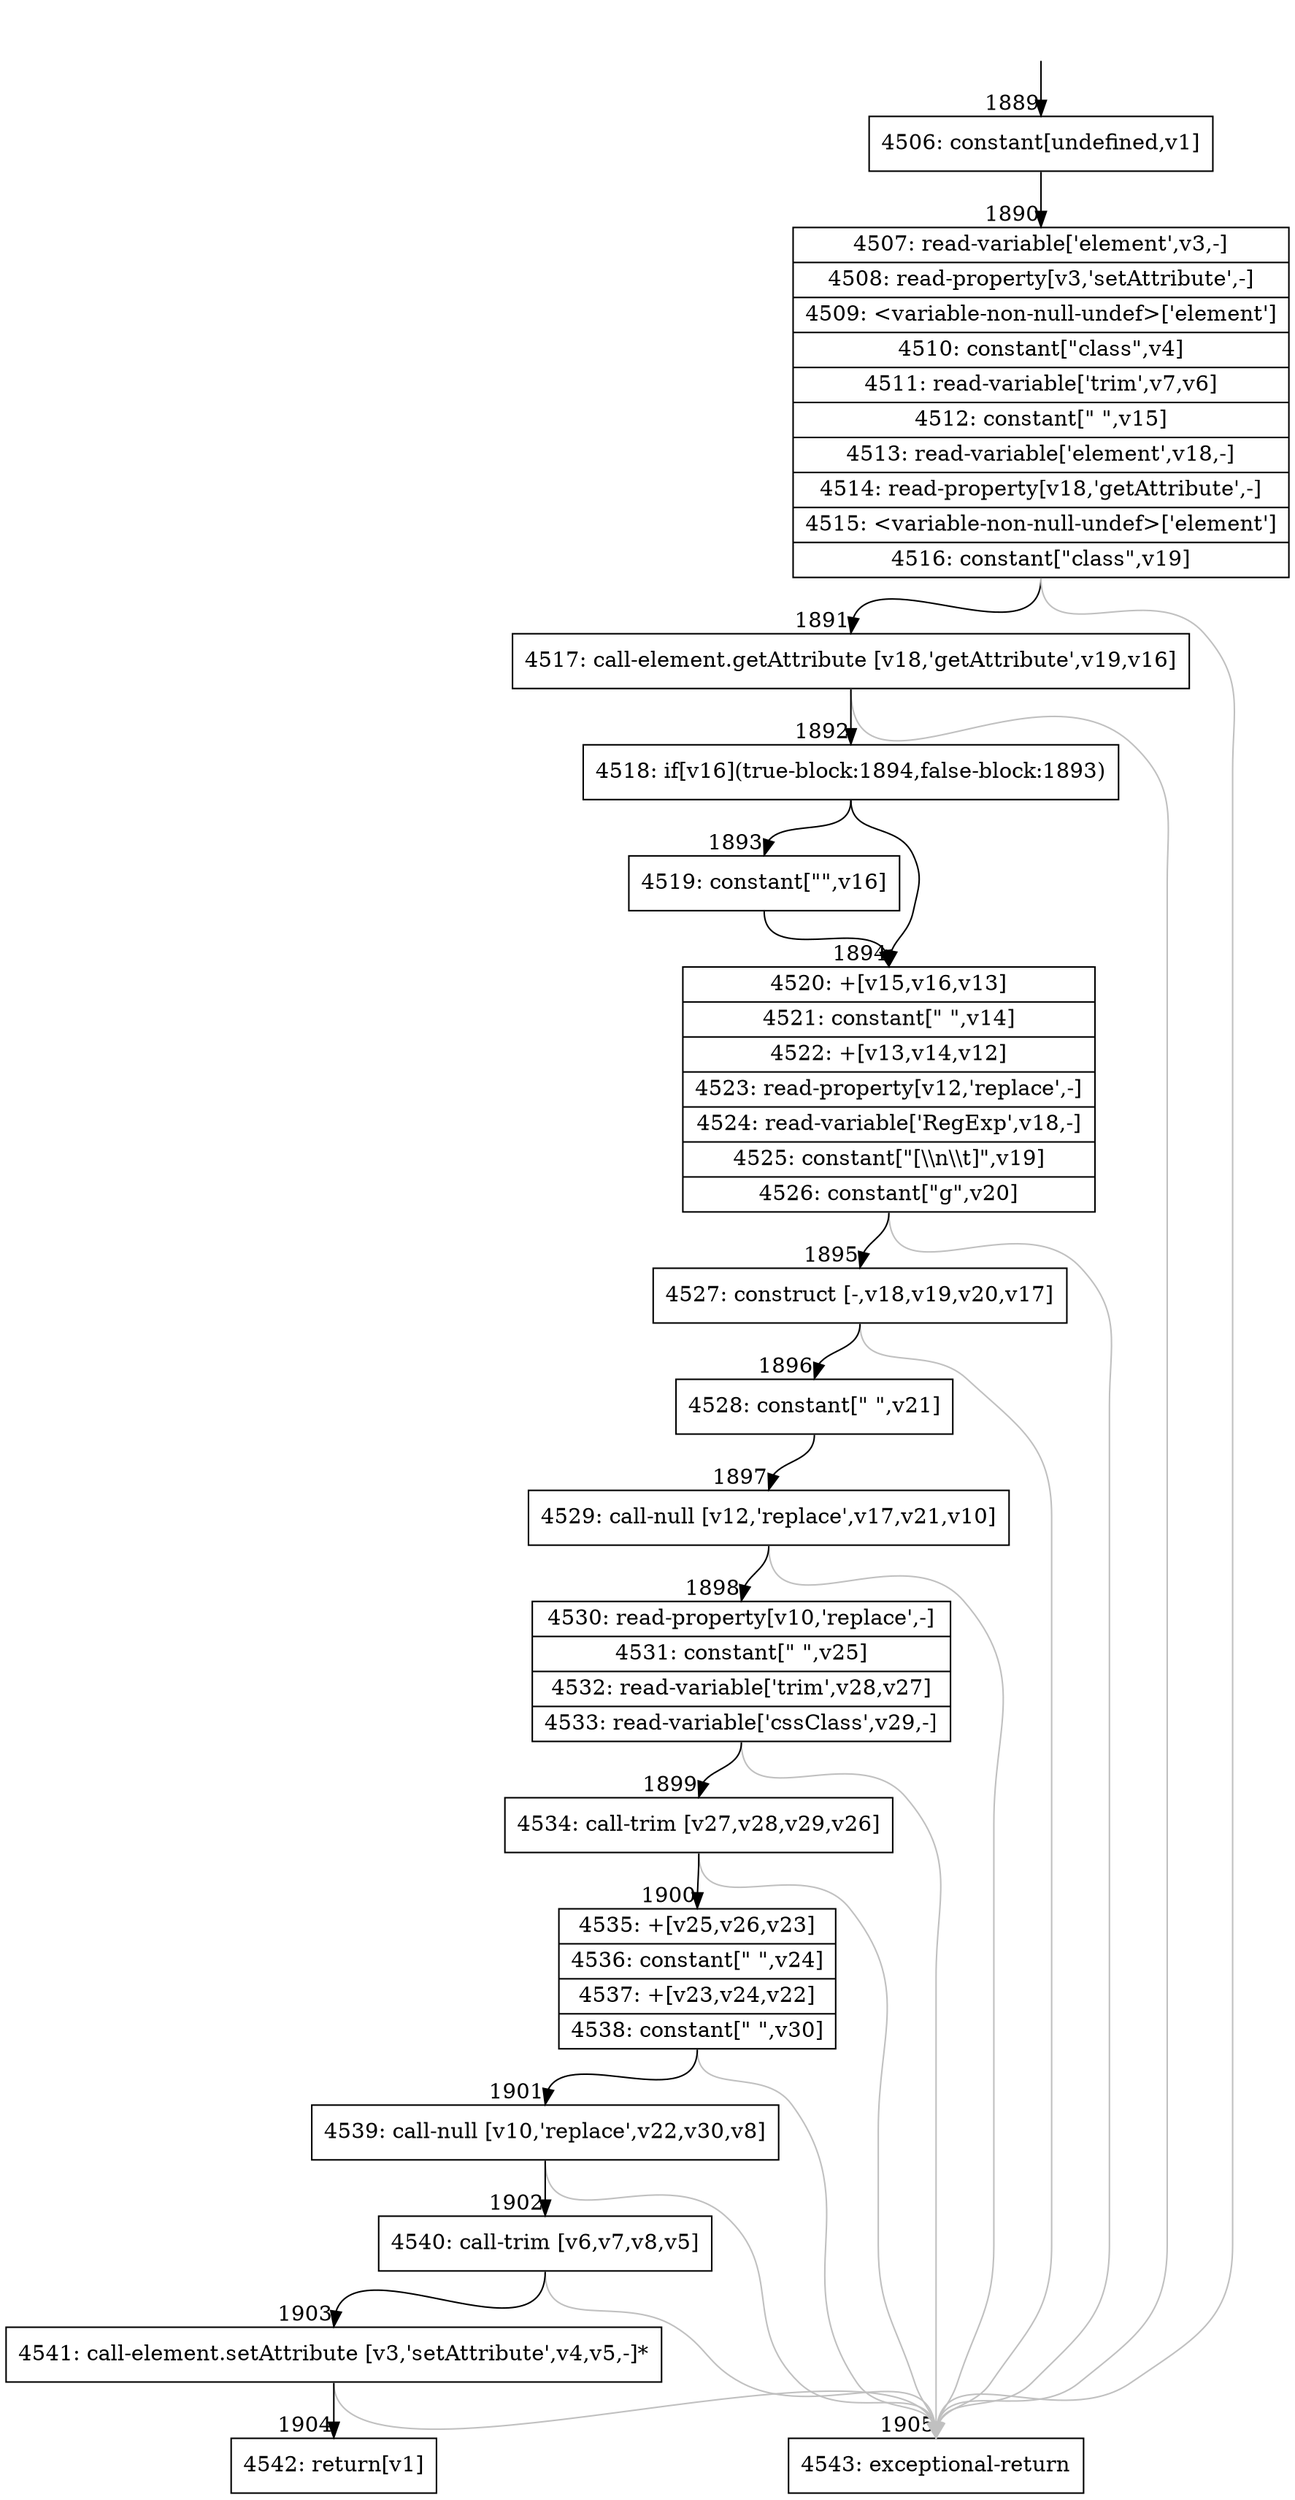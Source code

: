digraph {
rankdir="TD"
BB_entry141[shape=none,label=""];
BB_entry141 -> BB1889 [tailport=s, headport=n, headlabel="    1889"]
BB1889 [shape=record label="{4506: constant[undefined,v1]}" ] 
BB1889 -> BB1890 [tailport=s, headport=n, headlabel="      1890"]
BB1890 [shape=record label="{4507: read-variable['element',v3,-]|4508: read-property[v3,'setAttribute',-]|4509: \<variable-non-null-undef\>['element']|4510: constant[\"class\",v4]|4511: read-variable['trim',v7,v6]|4512: constant[\" \",v15]|4513: read-variable['element',v18,-]|4514: read-property[v18,'getAttribute',-]|4515: \<variable-non-null-undef\>['element']|4516: constant[\"class\",v19]}" ] 
BB1890 -> BB1891 [tailport=s, headport=n, headlabel="      1891"]
BB1890 -> BB1905 [tailport=s, headport=n, color=gray, headlabel="      1905"]
BB1891 [shape=record label="{4517: call-element.getAttribute [v18,'getAttribute',v19,v16]}" ] 
BB1891 -> BB1892 [tailport=s, headport=n, headlabel="      1892"]
BB1891 -> BB1905 [tailport=s, headport=n, color=gray]
BB1892 [shape=record label="{4518: if[v16](true-block:1894,false-block:1893)}" ] 
BB1892 -> BB1894 [tailport=s, headport=n, headlabel="      1894"]
BB1892 -> BB1893 [tailport=s, headport=n, headlabel="      1893"]
BB1893 [shape=record label="{4519: constant[\"\",v16]}" ] 
BB1893 -> BB1894 [tailport=s, headport=n]
BB1894 [shape=record label="{4520: +[v15,v16,v13]|4521: constant[\" \",v14]|4522: +[v13,v14,v12]|4523: read-property[v12,'replace',-]|4524: read-variable['RegExp',v18,-]|4525: constant[\"[\\\\n\\\\t]\",v19]|4526: constant[\"g\",v20]}" ] 
BB1894 -> BB1895 [tailport=s, headport=n, headlabel="      1895"]
BB1894 -> BB1905 [tailport=s, headport=n, color=gray]
BB1895 [shape=record label="{4527: construct [-,v18,v19,v20,v17]}" ] 
BB1895 -> BB1896 [tailport=s, headport=n, headlabel="      1896"]
BB1895 -> BB1905 [tailport=s, headport=n, color=gray]
BB1896 [shape=record label="{4528: constant[\" \",v21]}" ] 
BB1896 -> BB1897 [tailport=s, headport=n, headlabel="      1897"]
BB1897 [shape=record label="{4529: call-null [v12,'replace',v17,v21,v10]}" ] 
BB1897 -> BB1898 [tailport=s, headport=n, headlabel="      1898"]
BB1897 -> BB1905 [tailport=s, headport=n, color=gray]
BB1898 [shape=record label="{4530: read-property[v10,'replace',-]|4531: constant[\" \",v25]|4532: read-variable['trim',v28,v27]|4533: read-variable['cssClass',v29,-]}" ] 
BB1898 -> BB1899 [tailport=s, headport=n, headlabel="      1899"]
BB1898 -> BB1905 [tailport=s, headport=n, color=gray]
BB1899 [shape=record label="{4534: call-trim [v27,v28,v29,v26]}" ] 
BB1899 -> BB1900 [tailport=s, headport=n, headlabel="      1900"]
BB1899 -> BB1905 [tailport=s, headport=n, color=gray]
BB1900 [shape=record label="{4535: +[v25,v26,v23]|4536: constant[\" \",v24]|4537: +[v23,v24,v22]|4538: constant[\" \",v30]}" ] 
BB1900 -> BB1901 [tailport=s, headport=n, headlabel="      1901"]
BB1900 -> BB1905 [tailport=s, headport=n, color=gray]
BB1901 [shape=record label="{4539: call-null [v10,'replace',v22,v30,v8]}" ] 
BB1901 -> BB1902 [tailport=s, headport=n, headlabel="      1902"]
BB1901 -> BB1905 [tailport=s, headport=n, color=gray]
BB1902 [shape=record label="{4540: call-trim [v6,v7,v8,v5]}" ] 
BB1902 -> BB1903 [tailport=s, headport=n, headlabel="      1903"]
BB1902 -> BB1905 [tailport=s, headport=n, color=gray]
BB1903 [shape=record label="{4541: call-element.setAttribute [v3,'setAttribute',v4,v5,-]*}" ] 
BB1903 -> BB1904 [tailport=s, headport=n, headlabel="      1904"]
BB1903 -> BB1905 [tailport=s, headport=n, color=gray]
BB1904 [shape=record label="{4542: return[v1]}" ] 
BB1905 [shape=record label="{4543: exceptional-return}" ] 
//#$~ 2888
}
